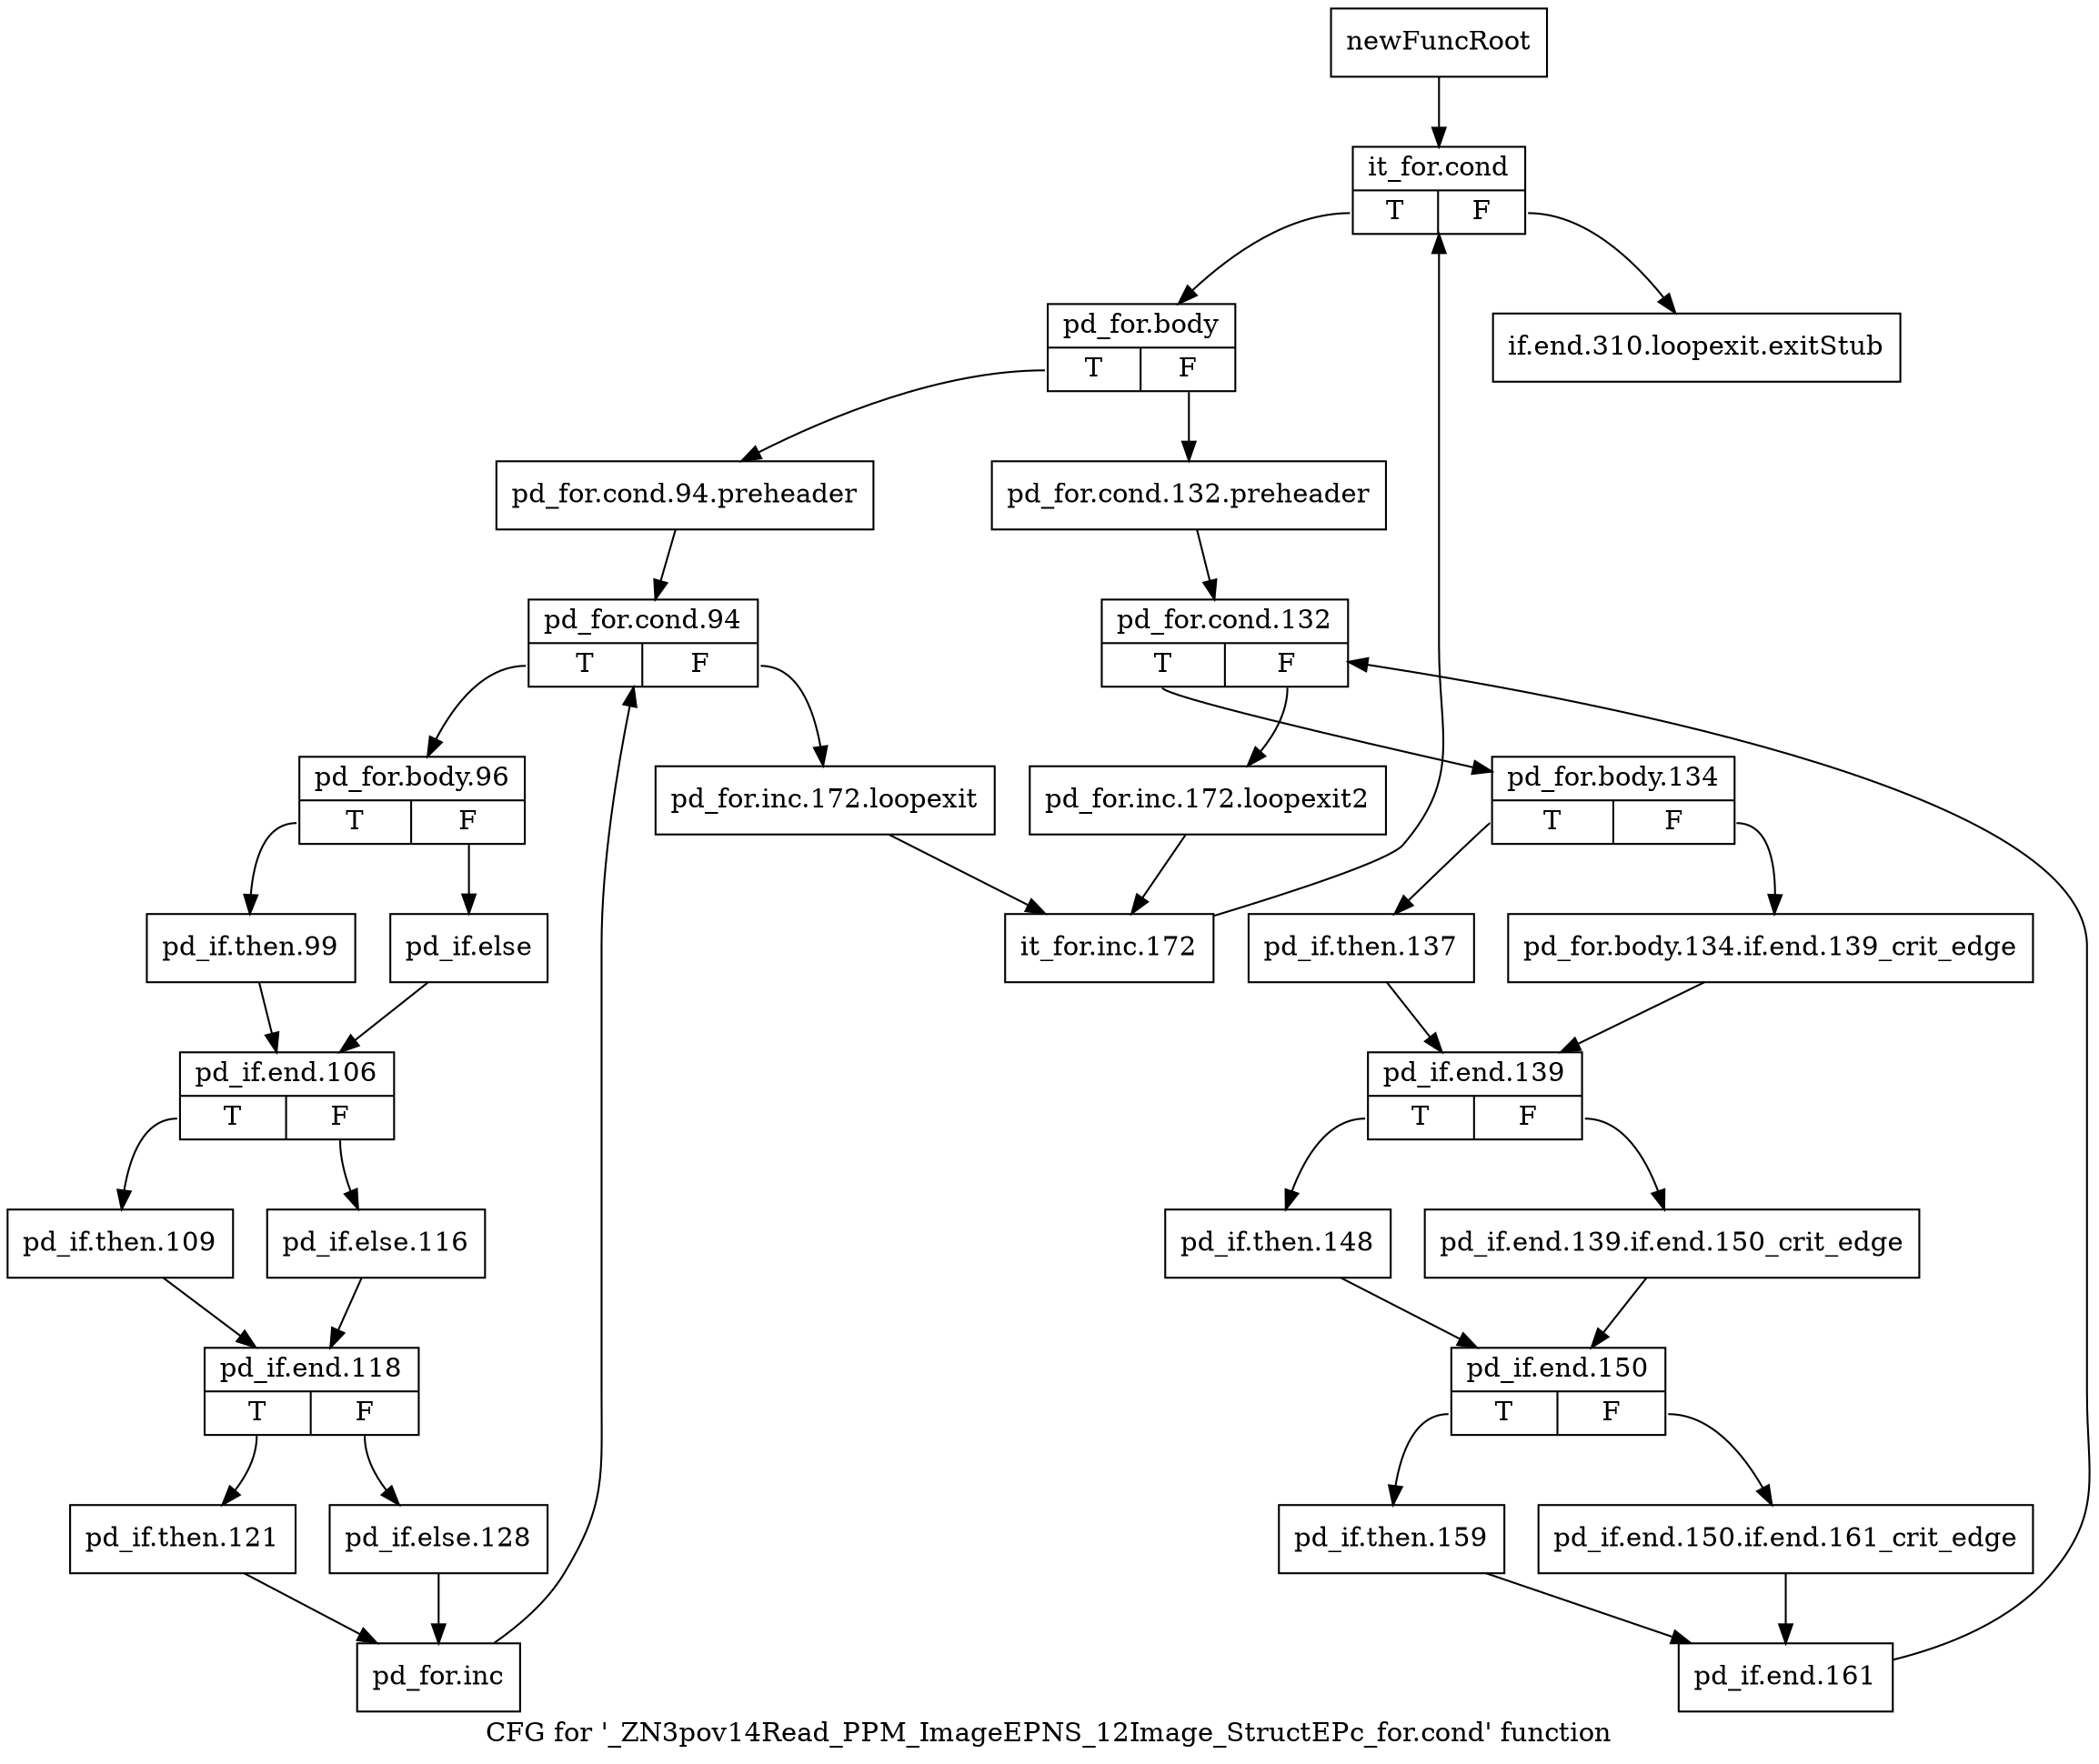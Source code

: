 digraph "CFG for '_ZN3pov14Read_PPM_ImageEPNS_12Image_StructEPc_for.cond' function" {
	label="CFG for '_ZN3pov14Read_PPM_ImageEPNS_12Image_StructEPc_for.cond' function";

	Node0x2ab2730 [shape=record,label="{newFuncRoot}"];
	Node0x2ab2730 -> Node0x2ab27d0;
	Node0x2ab2780 [shape=record,label="{if.end.310.loopexit.exitStub}"];
	Node0x2ab27d0 [shape=record,label="{it_for.cond|{<s0>T|<s1>F}}"];
	Node0x2ab27d0:s0 -> Node0x2ab2820;
	Node0x2ab27d0:s1 -> Node0x2ab2780;
	Node0x2ab2820 [shape=record,label="{pd_for.body|{<s0>T|<s1>F}}"];
	Node0x2ab2820:s0 -> Node0x2ab2c80;
	Node0x2ab2820:s1 -> Node0x2ab2870;
	Node0x2ab2870 [shape=record,label="{pd_for.cond.132.preheader}"];
	Node0x2ab2870 -> Node0x2ab28c0;
	Node0x2ab28c0 [shape=record,label="{pd_for.cond.132|{<s0>T|<s1>F}}"];
	Node0x2ab28c0:s0 -> Node0x2ab2960;
	Node0x2ab28c0:s1 -> Node0x2ab2910;
	Node0x2ab2910 [shape=record,label="{pd_for.inc.172.loopexit2}"];
	Node0x2ab2910 -> Node0x2ab2d70;
	Node0x2ab2960 [shape=record,label="{pd_for.body.134|{<s0>T|<s1>F}}"];
	Node0x2ab2960:s0 -> Node0x2ab2a00;
	Node0x2ab2960:s1 -> Node0x2ab29b0;
	Node0x2ab29b0 [shape=record,label="{pd_for.body.134.if.end.139_crit_edge}"];
	Node0x2ab29b0 -> Node0x2ab2a50;
	Node0x2ab2a00 [shape=record,label="{pd_if.then.137}"];
	Node0x2ab2a00 -> Node0x2ab2a50;
	Node0x2ab2a50 [shape=record,label="{pd_if.end.139|{<s0>T|<s1>F}}"];
	Node0x2ab2a50:s0 -> Node0x2ab2af0;
	Node0x2ab2a50:s1 -> Node0x2ab2aa0;
	Node0x2ab2aa0 [shape=record,label="{pd_if.end.139.if.end.150_crit_edge}"];
	Node0x2ab2aa0 -> Node0x2ab2b40;
	Node0x2ab2af0 [shape=record,label="{pd_if.then.148}"];
	Node0x2ab2af0 -> Node0x2ab2b40;
	Node0x2ab2b40 [shape=record,label="{pd_if.end.150|{<s0>T|<s1>F}}"];
	Node0x2ab2b40:s0 -> Node0x2ab2be0;
	Node0x2ab2b40:s1 -> Node0x2ab2b90;
	Node0x2ab2b90 [shape=record,label="{pd_if.end.150.if.end.161_crit_edge}"];
	Node0x2ab2b90 -> Node0x2ab2c30;
	Node0x2ab2be0 [shape=record,label="{pd_if.then.159}"];
	Node0x2ab2be0 -> Node0x2ab2c30;
	Node0x2ab2c30 [shape=record,label="{pd_if.end.161}"];
	Node0x2ab2c30 -> Node0x2ab28c0;
	Node0x2ab2c80 [shape=record,label="{pd_for.cond.94.preheader}"];
	Node0x2ab2c80 -> Node0x2ab2cd0;
	Node0x2ab2cd0 [shape=record,label="{pd_for.cond.94|{<s0>T|<s1>F}}"];
	Node0x2ab2cd0:s0 -> Node0x2ab2dc0;
	Node0x2ab2cd0:s1 -> Node0x2ab2d20;
	Node0x2ab2d20 [shape=record,label="{pd_for.inc.172.loopexit}"];
	Node0x2ab2d20 -> Node0x2ab2d70;
	Node0x2ab2d70 [shape=record,label="{it_for.inc.172}"];
	Node0x2ab2d70 -> Node0x2ab27d0;
	Node0x2ab2dc0 [shape=record,label="{pd_for.body.96|{<s0>T|<s1>F}}"];
	Node0x2ab2dc0:s0 -> Node0x2ab2e60;
	Node0x2ab2dc0:s1 -> Node0x2ab2e10;
	Node0x2ab2e10 [shape=record,label="{pd_if.else}"];
	Node0x2ab2e10 -> Node0x2ab2eb0;
	Node0x2ab2e60 [shape=record,label="{pd_if.then.99}"];
	Node0x2ab2e60 -> Node0x2ab2eb0;
	Node0x2ab2eb0 [shape=record,label="{pd_if.end.106|{<s0>T|<s1>F}}"];
	Node0x2ab2eb0:s0 -> Node0x2ab2f50;
	Node0x2ab2eb0:s1 -> Node0x2ab2f00;
	Node0x2ab2f00 [shape=record,label="{pd_if.else.116}"];
	Node0x2ab2f00 -> Node0x2ab2fa0;
	Node0x2ab2f50 [shape=record,label="{pd_if.then.109}"];
	Node0x2ab2f50 -> Node0x2ab2fa0;
	Node0x2ab2fa0 [shape=record,label="{pd_if.end.118|{<s0>T|<s1>F}}"];
	Node0x2ab2fa0:s0 -> Node0x2ab3040;
	Node0x2ab2fa0:s1 -> Node0x2ab2ff0;
	Node0x2ab2ff0 [shape=record,label="{pd_if.else.128}"];
	Node0x2ab2ff0 -> Node0x2ab3090;
	Node0x2ab3040 [shape=record,label="{pd_if.then.121}"];
	Node0x2ab3040 -> Node0x2ab3090;
	Node0x2ab3090 [shape=record,label="{pd_for.inc}"];
	Node0x2ab3090 -> Node0x2ab2cd0;
}
